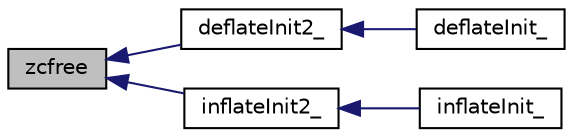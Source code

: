 digraph G
{
  edge [fontname="Helvetica",fontsize="10",labelfontname="Helvetica",labelfontsize="10"];
  node [fontname="Helvetica",fontsize="10",shape=record];
  rankdir="LR";
  Node1 [label="zcfree",height=0.2,width=0.4,color="black", fillcolor="grey75", style="filled" fontcolor="black"];
  Node1 -> Node2 [dir="back",color="midnightblue",fontsize="10",style="solid",fontname="Helvetica"];
  Node2 [label="deflateInit2_",height=0.2,width=0.4,color="black", fillcolor="white", style="filled",URL="$deflate_8c.html#ae501d2862c68d17b909d6f1c9264815c"];
  Node2 -> Node3 [dir="back",color="midnightblue",fontsize="10",style="solid",fontname="Helvetica"];
  Node3 [label="deflateInit_",height=0.2,width=0.4,color="black", fillcolor="white", style="filled",URL="$deflate_8c.html#a0e6601591faa9573f27340153b0f3296"];
  Node1 -> Node4 [dir="back",color="midnightblue",fontsize="10",style="solid",fontname="Helvetica"];
  Node4 [label="inflateInit2_",height=0.2,width=0.4,color="black", fillcolor="white", style="filled",URL="$inflate_8c.html#aa87e80daa481d931b2d4d414769d432a"];
  Node4 -> Node5 [dir="back",color="midnightblue",fontsize="10",style="solid",fontname="Helvetica"];
  Node5 [label="inflateInit_",height=0.2,width=0.4,color="black", fillcolor="white", style="filled",URL="$inflate_8c.html#aed01e9084fe1ed4d8808bbcf525dfe63"];
}

